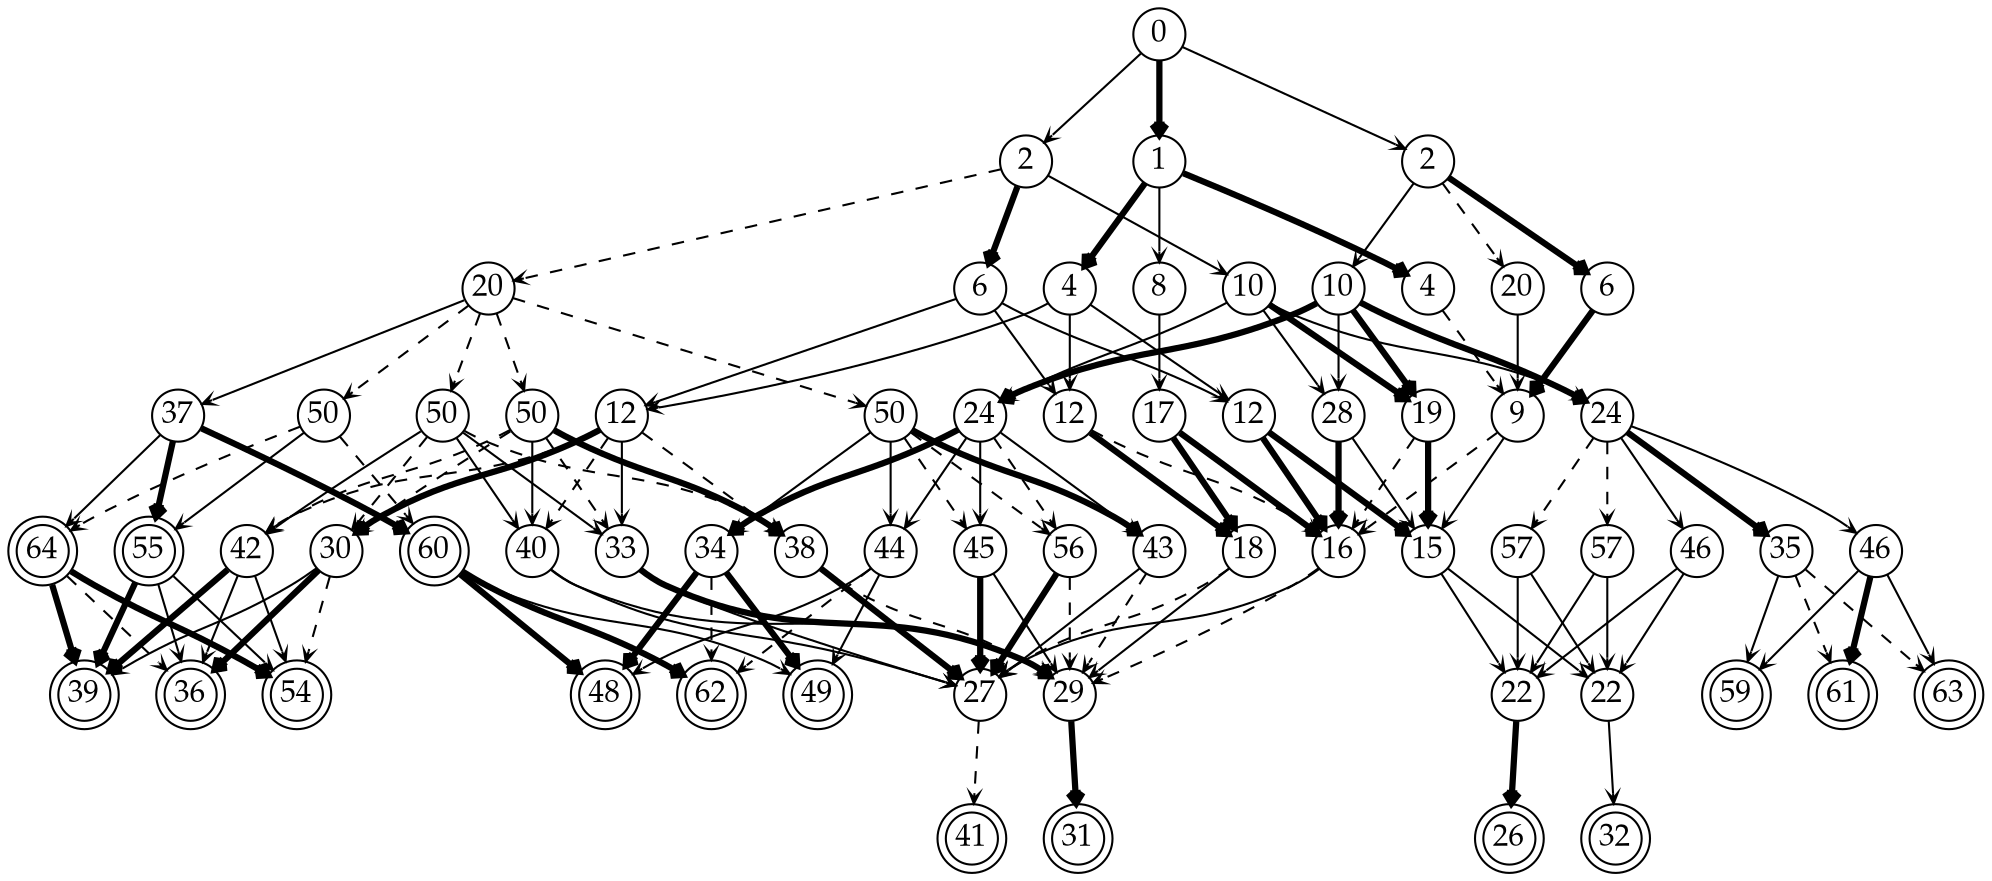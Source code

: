 digraph G {
  node [shape=circle,width=0.35,height=0.35,fixedsize=true,
    fontname="Palatino",fontsize=15];
  edge [arrowhead="vee",arrowsize=.5];
  s0 [label="0"];
  s1 [label="2"];
  s2 [label="1"];
  s3 [label="2"];
  s4 [label="20",style=filled, fillcolor=white];
  s5 [label="6"];
  s6 [label="4"];
  s7 [label="8",style=filled, fillcolor=white];
  s8 [label="10"];
  s9 [label="10"];
  s10 [label="4"];
  s11 [label="20"];
  s12 [label="6"];
  s13 [label="37",style=filled, fillcolor=white];
  s14 [label="50",style=filled, fillcolor=white];
  s15 [label="50",style=filled, fillcolor=white];
  s16 [label="50",style=filled, fillcolor=white];
  s17 [label="12",style=filled, fillcolor=white];
  s18 [label="50",style=filled, fillcolor=white];
  s19 [label="24",style=filled, fillcolor=white];
  s20 [label="12",style=filled, fillcolor=white];
  s21 [label="17",style=filled, fillcolor=white];
  s22 [label="12"];
  s23 [label="28"];
  s24 [label="19"];
  s25 [label="9"];
  s26 [label="24"];
  s27 [label="55",peripheries=2,style=filled, fillcolor=white];
  s28 [label="64",peripheries=2,style=filled, fillcolor=white];
  s29 [label="42",style=filled, fillcolor=white];
  s30 [label="30",style=filled, fillcolor=white];
  s31 [label="60",peripheries=2,style=filled, fillcolor=white];
  s32 [label="44",style=filled, fillcolor=white];
  s33 [label="34",style=filled, fillcolor=white];
  s34 [label="40",style=filled, fillcolor=white];
  s35 [label="33",style=filled, fillcolor=white];
  s36 [label="38",style=filled, fillcolor=white];
  s37 [label="56",style=filled, fillcolor=white];
  s38 [label="43",style=filled, fillcolor=white];
  s39 [label="45",style=filled, fillcolor=white];
  s40 [label="18",style=filled, fillcolor=white];
  s41 [label="16",style=filled, fillcolor=white];
  s42 [label="35"];
  s43 [label="46"];
  s44 [label="15"];
  s45 [label="57"];
  s46 [label="46"];
  s47 [label="57"];
  s48 [label="36",peripheries=2,style=filled, fillcolor=white];
  s49 [label="54",peripheries=2,style=filled, fillcolor=white];
  s50 [label="39",peripheries=2,style=filled, fillcolor=white];
  s51 [label="49",peripheries=2,style=filled, fillcolor=white];
  s52 [label="48",peripheries=2,style=filled, fillcolor=white];
  s53 [label="62",peripheries=2,style=filled, fillcolor=white];
  s54 [label="27",style=filled, fillcolor=white];
  s55 [label="29",style=filled, fillcolor=white];
  s56 [label="61",peripheries=2];
  s57 [label="63",peripheries=2];
  s58 [label="59",peripheries=2];
  s59 [label="22"];
  s60 [label="22"];
  s61 [label="41",peripheries=2,style=filled, fillcolor=white];
  s62 [label="31",peripheries=2,style=filled, fillcolor=white];
  s63 [label="26",peripheries=2];
  s64 [label="32",peripheries=2];

  s0 -> s1 [penwidth=1];
  s0 -> s2 [penwidth=3];
  s0 -> s3 [penwidth=1];

  s1 -> s4 [style=dashed];
  s1 -> s5 [penwidth=3];
  s1 -> s8 [penwidth=1];

  s2 -> s6 [penwidth=3];
  s2 -> s7 [penwidth=1];
  s2 -> s10 [penwidth=3];
  s3 -> s9 [penwidth=1];
  s3 -> s11 [style=dashed];
  s3 -> s12 [penwidth=3];

  s4 -> s13 [penwidth=1];
  s4 -> s14 [style=dashed];
  s4 -> s15 [style=dashed];
  s4 -> s16 [style=dashed];
  s4 -> s18 [style=dashed];

  s5 -> s17 [penwidth=1];
  s5 -> s20 [penwidth=1];
  s5 -> s22 [penwidth=1];

  s6 -> s17 [penwidth=1];
  s6 -> s20 [penwidth=1];
  s6 -> s22 [penwidth=1];

  s7 -> s21 [penwidth=1];

  s8 -> s19 [penwidth=1];
  s8 -> s23 [penwidth=1];
  s8 -> s24 [penwidth=3];
  s8 -> s26 [penwidth=1];

  s9 -> s19 [penwidth=3];
  s9 -> s23 [penwidth=1];
  s9 -> s24 [penwidth=3];
  s9 -> s26 [penwidth=3];

  s10 -> s25 [style=dashed];
  s11 -> s25 [penwidth=1];
  s12 -> s25 [penwidth=3];

  s13 -> s27 [penwidth=3];
  s13 -> s28 [penwidth=1];
  s13 -> s31 [penwidth=3];

  s14 -> s27 [penwidth=1];
  s14 -> s28 [style=dashed];
  s14 -> s31 [style=dashed];

  s15 -> s29 [penwidth=1];
  s15 -> s30 [style=dashed];
  s15 -> s34 [penwidth=1];
  s15 -> s35 [penwidth=1];
  s15 -> s36 [style=dashed];

  s16 -> s29 [style=dashed];
  s16 -> s30 [style=dashed];
  s16 -> s34 [penwidth=1];
  s16 -> s35 [style=dashed];
  s16 -> s36 [penwidth=3];

  s17 -> s29 [style=dashed];
  s17 -> s30 [penwidth=3];
  s17 -> s34 [style=dashed];
  s17 -> s35 [penwidth=1];
  s17 -> s36 [style=dashed];

  s18 -> s32 [penwidth=1];
  s18 -> s33 [penwidth=1];
  s18 -> s37 [style=dashed];
  s18 -> s38 [penwidth=3];
  s18 -> s39 [style=dashed];

  s19 -> s33 [penwidth=3];
  s19 -> s32 [penwidth=1];
  s19 -> s38 [penwidth=1];
  s19 -> s37 [style=dashed];
  s19 -> s39 [penwidth=1];

  s20 -> s40 [penwidth=3];
  s20 -> s41 [style=dashed];

  s21 -> s40 [penwidth=3];
  s21 -> s41 [penwidth=3];

  s22 -> s41 [penwidth=3];
  s22 -> s44 [penwidth=3];

  s23 -> s41 [penwidth=3];
  s23 -> s44 [penwidth=1];

  s24 -> s41 [style=dashed];
  s24 -> s44 [penwidth=3];

  s25 -> s41 [style=dashed];
  s25 -> s44 [penwidth=1];

  s26 -> s47 [style=dashed];
  s26 -> s45 [style=dashed];
  s26 -> s46 [penwidth=1];
  s26 -> s42 [penwidth=3];
  s26 -> s43 [penwidth=1];

  s27 -> s48 [penwidth=1];
  s27 -> s49 [penwidth=1];
  s27 -> s50 [penwidth=3];

  s28 -> s48 [style=dashed];
  s28 -> s49 [penwidth=3];
  s28 -> s50 [penwidth=3];

  s29 -> s48 [penwidth=1];
  s29 -> s49 [penwidth=1];
  s29 -> s50 [penwidth=3];

  s30 -> s50 [penwidth=1];
  s30 -> s48 [penwidth=3];
  s30 -> s49 [style=dashed];

  s31 -> s52 [penwidth=3];
  s31 -> s53 [penwidth=3];
  s31 -> s51 [penwidth=1];

  s32 -> s51 [penwidth=1];
  s32 -> s52 [penwidth=1];
  s32 -> s53 [style=dashed];

  s33 -> s52 [penwidth=3];
  s33 -> s53 [style=dashed];
  s33 -> s51 [penwidth=3];

  s34 -> s54 [penwidth=1];
  s34 -> s55 [penwidth=1];

  s35 -> s54 [penwidth=1];
  s35 -> s55 [penwidth=3];

  s36 -> s54 [penwidth=3];
  s36 -> s55 [style=dashed];

  s37 -> s54 [penwidth=3];
  s37 -> s55 [style=dashed];

  s38 -> s54 [penwidth=1];
  s38 -> s55 [style=dashed];

  s39 -> s54 [penwidth=3];
  s39 -> s55 [penwidth=1];

  s40 -> s54 [style=dashed];
  s40 -> s55 [penwidth=1];

  s41 -> s54 [penwidth=1];
  s41 -> s55 [style=dashed];

  s42 -> s58 [penwidth=1];
  s42 -> s56 [style=dashed];
  s42 -> s57 [style=dashed];

  s43 -> s58 [penwidth=1];
  s43 -> s56 [penwidth=3];
  s43 -> s57 [penwidth=1];

  s44 -> s59 [penwidth=1];
  s44 -> s60 [penwidth=1];

  s45 -> s59 [penwidth=1];
  s45 -> s60 [penwidth=1];

  s46 -> s59 [penwidth=1];
  s46 -> s60 [penwidth=1];

  s47 -> s59 [penwidth=1];
  s47 -> s60 [penwidth=1];

  s54 -> s61 [style=dashed];
  s55 -> s62 [penwidth=3];
  s59 -> s63 [penwidth=3];
  s60 -> s64 [penwidth=1];
}

